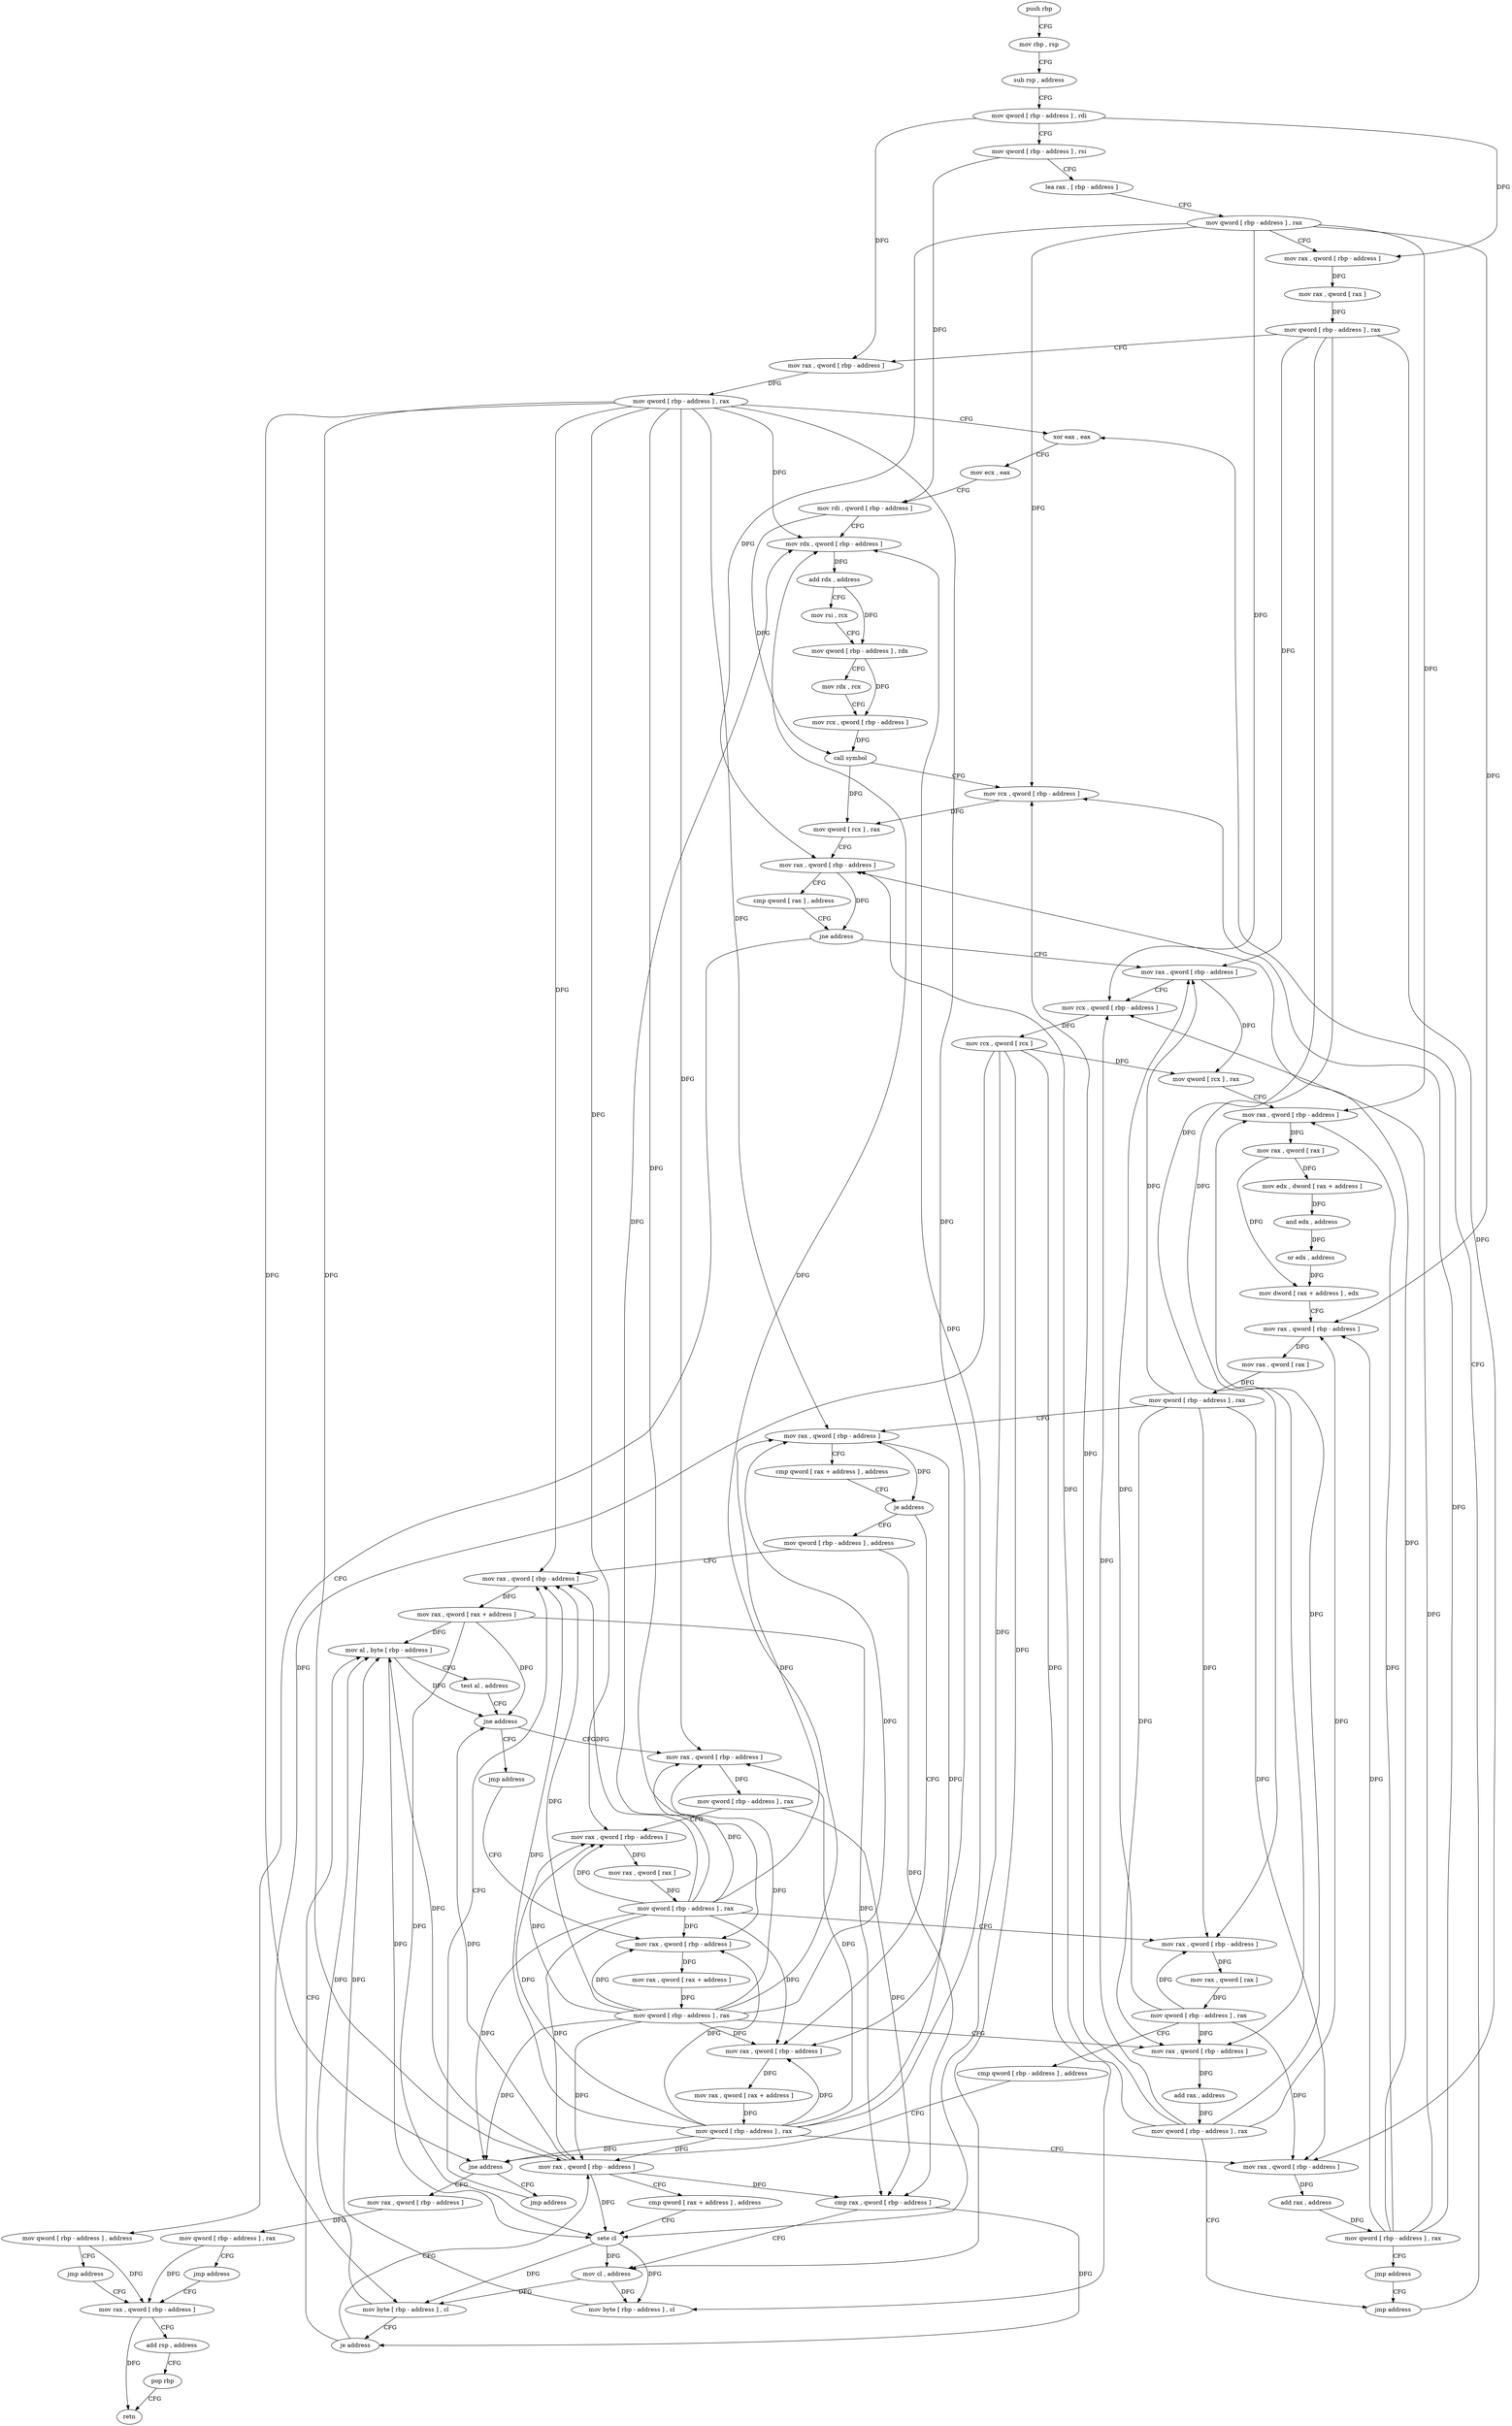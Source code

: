 digraph "func" {
"4268128" [label = "push rbp" ]
"4268129" [label = "mov rbp , rsp" ]
"4268132" [label = "sub rsp , address" ]
"4268136" [label = "mov qword [ rbp - address ] , rdi" ]
"4268140" [label = "mov qword [ rbp - address ] , rsi" ]
"4268144" [label = "lea rax , [ rbp - address ]" ]
"4268148" [label = "mov qword [ rbp - address ] , rax" ]
"4268152" [label = "mov rax , qword [ rbp - address ]" ]
"4268156" [label = "mov rax , qword [ rax ]" ]
"4268159" [label = "mov qword [ rbp - address ] , rax" ]
"4268163" [label = "mov rax , qword [ rbp - address ]" ]
"4268167" [label = "mov qword [ rbp - address ] , rax" ]
"4268171" [label = "xor eax , eax" ]
"4268243" [label = "mov rax , qword [ rbp - address ]" ]
"4268247" [label = "mov rcx , qword [ rbp - address ]" ]
"4268251" [label = "mov rcx , qword [ rcx ]" ]
"4268254" [label = "mov qword [ rcx ] , rax" ]
"4268257" [label = "mov rax , qword [ rbp - address ]" ]
"4268261" [label = "mov rax , qword [ rax ]" ]
"4268264" [label = "mov edx , dword [ rax + address ]" ]
"4268267" [label = "and edx , address" ]
"4268273" [label = "or edx , address" ]
"4268279" [label = "mov dword [ rax + address ] , edx" ]
"4268282" [label = "mov rax , qword [ rbp - address ]" ]
"4268286" [label = "mov rax , qword [ rax ]" ]
"4268289" [label = "mov qword [ rbp - address ] , rax" ]
"4268293" [label = "mov rax , qword [ rbp - address ]" ]
"4268297" [label = "cmp qword [ rax + address ] , address" ]
"4268302" [label = "je address" ]
"4268339" [label = "mov qword [ rbp - address ] , address" ]
"4268308" [label = "mov rax , qword [ rbp - address ]" ]
"4268230" [label = "mov qword [ rbp - address ] , address" ]
"4268238" [label = "jmp address" ]
"4268491" [label = "mov rax , qword [ rbp - address ]" ]
"4268347" [label = "mov rax , qword [ rbp - address ]" ]
"4268312" [label = "mov rax , qword [ rax + address ]" ]
"4268316" [label = "mov qword [ rbp - address ] , rax" ]
"4268320" [label = "mov rax , qword [ rbp - address ]" ]
"4268324" [label = "add rax , address" ]
"4268330" [label = "mov qword [ rbp - address ] , rax" ]
"4268334" [label = "jmp address" ]
"4268486" [label = "jmp address" ]
"4268495" [label = "add rsp , address" ]
"4268499" [label = "pop rbp" ]
"4268500" [label = "retn" ]
"4268385" [label = "mov al , byte [ rbp - address ]" ]
"4268388" [label = "test al , address" ]
"4268390" [label = "jne address" ]
"4268401" [label = "mov rax , qword [ rbp - address ]" ]
"4268396" [label = "jmp address" ]
"4268370" [label = "mov rax , qword [ rbp - address ]" ]
"4268374" [label = "cmp qword [ rax + address ] , address" ]
"4268379" [label = "sete cl" ]
"4268382" [label = "mov byte [ rbp - address ] , cl" ]
"4268405" [label = "mov qword [ rbp - address ] , rax" ]
"4268409" [label = "mov rax , qword [ rbp - address ]" ]
"4268413" [label = "mov rax , qword [ rax ]" ]
"4268416" [label = "mov qword [ rbp - address ] , rax" ]
"4268420" [label = "mov rax , qword [ rbp - address ]" ]
"4268424" [label = "mov rax , qword [ rax ]" ]
"4268427" [label = "mov qword [ rbp - address ] , rax" ]
"4268431" [label = "cmp qword [ rbp - address ] , address" ]
"4268436" [label = "jne address" ]
"4268455" [label = "jmp address" ]
"4268442" [label = "mov rax , qword [ rbp - address ]" ]
"4268460" [label = "mov rax , qword [ rbp - address ]" ]
"4268173" [label = "mov ecx , eax" ]
"4268175" [label = "mov rdi , qword [ rbp - address ]" ]
"4268179" [label = "mov rdx , qword [ rbp - address ]" ]
"4268183" [label = "add rdx , address" ]
"4268190" [label = "mov rsi , rcx" ]
"4268193" [label = "mov qword [ rbp - address ] , rdx" ]
"4268197" [label = "mov rdx , rcx" ]
"4268200" [label = "mov rcx , qword [ rbp - address ]" ]
"4268204" [label = "call symbol" ]
"4268209" [label = "mov rcx , qword [ rbp - address ]" ]
"4268213" [label = "mov qword [ rcx ] , rax" ]
"4268216" [label = "mov rax , qword [ rbp - address ]" ]
"4268220" [label = "cmp qword [ rax ] , address" ]
"4268224" [label = "jne address" ]
"4268446" [label = "mov qword [ rbp - address ] , rax" ]
"4268450" [label = "jmp address" ]
"4268464" [label = "mov rax , qword [ rax + address ]" ]
"4268468" [label = "mov qword [ rbp - address ] , rax" ]
"4268472" [label = "mov rax , qword [ rbp - address ]" ]
"4268476" [label = "add rax , address" ]
"4268482" [label = "mov qword [ rbp - address ] , rax" ]
"4268351" [label = "mov rax , qword [ rax + address ]" ]
"4268355" [label = "cmp rax , qword [ rbp - address ]" ]
"4268359" [label = "mov cl , address" ]
"4268361" [label = "mov byte [ rbp - address ] , cl" ]
"4268364" [label = "je address" ]
"4268128" -> "4268129" [ label = "CFG" ]
"4268129" -> "4268132" [ label = "CFG" ]
"4268132" -> "4268136" [ label = "CFG" ]
"4268136" -> "4268140" [ label = "CFG" ]
"4268136" -> "4268152" [ label = "DFG" ]
"4268136" -> "4268163" [ label = "DFG" ]
"4268140" -> "4268144" [ label = "CFG" ]
"4268140" -> "4268175" [ label = "DFG" ]
"4268144" -> "4268148" [ label = "CFG" ]
"4268148" -> "4268152" [ label = "CFG" ]
"4268148" -> "4268209" [ label = "DFG" ]
"4268148" -> "4268216" [ label = "DFG" ]
"4268148" -> "4268247" [ label = "DFG" ]
"4268148" -> "4268257" [ label = "DFG" ]
"4268148" -> "4268282" [ label = "DFG" ]
"4268152" -> "4268156" [ label = "DFG" ]
"4268156" -> "4268159" [ label = "DFG" ]
"4268159" -> "4268163" [ label = "CFG" ]
"4268159" -> "4268243" [ label = "DFG" ]
"4268159" -> "4268320" [ label = "DFG" ]
"4268159" -> "4268420" [ label = "DFG" ]
"4268159" -> "4268472" [ label = "DFG" ]
"4268163" -> "4268167" [ label = "DFG" ]
"4268167" -> "4268171" [ label = "CFG" ]
"4268167" -> "4268179" [ label = "DFG" ]
"4268167" -> "4268293" [ label = "DFG" ]
"4268167" -> "4268308" [ label = "DFG" ]
"4268167" -> "4268347" [ label = "DFG" ]
"4268167" -> "4268370" [ label = "DFG" ]
"4268167" -> "4268401" [ label = "DFG" ]
"4268167" -> "4268409" [ label = "DFG" ]
"4268167" -> "4268436" [ label = "DFG" ]
"4268167" -> "4268460" [ label = "DFG" ]
"4268171" -> "4268173" [ label = "CFG" ]
"4268243" -> "4268247" [ label = "CFG" ]
"4268243" -> "4268254" [ label = "DFG" ]
"4268247" -> "4268251" [ label = "DFG" ]
"4268251" -> "4268254" [ label = "DFG" ]
"4268251" -> "4268359" [ label = "DFG" ]
"4268251" -> "4268361" [ label = "DFG" ]
"4268251" -> "4268379" [ label = "DFG" ]
"4268251" -> "4268382" [ label = "DFG" ]
"4268254" -> "4268257" [ label = "CFG" ]
"4268257" -> "4268261" [ label = "DFG" ]
"4268261" -> "4268264" [ label = "DFG" ]
"4268261" -> "4268279" [ label = "DFG" ]
"4268264" -> "4268267" [ label = "DFG" ]
"4268267" -> "4268273" [ label = "DFG" ]
"4268273" -> "4268279" [ label = "DFG" ]
"4268279" -> "4268282" [ label = "CFG" ]
"4268282" -> "4268286" [ label = "DFG" ]
"4268286" -> "4268289" [ label = "DFG" ]
"4268289" -> "4268293" [ label = "CFG" ]
"4268289" -> "4268243" [ label = "DFG" ]
"4268289" -> "4268320" [ label = "DFG" ]
"4268289" -> "4268420" [ label = "DFG" ]
"4268289" -> "4268472" [ label = "DFG" ]
"4268293" -> "4268297" [ label = "CFG" ]
"4268293" -> "4268302" [ label = "DFG" ]
"4268297" -> "4268302" [ label = "CFG" ]
"4268302" -> "4268339" [ label = "CFG" ]
"4268302" -> "4268308" [ label = "CFG" ]
"4268339" -> "4268347" [ label = "CFG" ]
"4268339" -> "4268355" [ label = "DFG" ]
"4268308" -> "4268312" [ label = "DFG" ]
"4268230" -> "4268238" [ label = "CFG" ]
"4268230" -> "4268491" [ label = "DFG" ]
"4268238" -> "4268491" [ label = "CFG" ]
"4268491" -> "4268495" [ label = "CFG" ]
"4268491" -> "4268500" [ label = "DFG" ]
"4268347" -> "4268351" [ label = "DFG" ]
"4268312" -> "4268316" [ label = "DFG" ]
"4268316" -> "4268320" [ label = "CFG" ]
"4268316" -> "4268179" [ label = "DFG" ]
"4268316" -> "4268293" [ label = "DFG" ]
"4268316" -> "4268308" [ label = "DFG" ]
"4268316" -> "4268347" [ label = "DFG" ]
"4268316" -> "4268370" [ label = "DFG" ]
"4268316" -> "4268401" [ label = "DFG" ]
"4268316" -> "4268409" [ label = "DFG" ]
"4268316" -> "4268436" [ label = "DFG" ]
"4268316" -> "4268460" [ label = "DFG" ]
"4268320" -> "4268324" [ label = "DFG" ]
"4268324" -> "4268330" [ label = "DFG" ]
"4268330" -> "4268334" [ label = "CFG" ]
"4268330" -> "4268209" [ label = "DFG" ]
"4268330" -> "4268216" [ label = "DFG" ]
"4268330" -> "4268247" [ label = "DFG" ]
"4268330" -> "4268257" [ label = "DFG" ]
"4268330" -> "4268282" [ label = "DFG" ]
"4268334" -> "4268486" [ label = "CFG" ]
"4268486" -> "4268171" [ label = "CFG" ]
"4268495" -> "4268499" [ label = "CFG" ]
"4268499" -> "4268500" [ label = "CFG" ]
"4268385" -> "4268388" [ label = "CFG" ]
"4268385" -> "4268390" [ label = "DFG" ]
"4268385" -> "4268379" [ label = "DFG" ]
"4268388" -> "4268390" [ label = "CFG" ]
"4268390" -> "4268401" [ label = "CFG" ]
"4268390" -> "4268396" [ label = "CFG" ]
"4268401" -> "4268405" [ label = "DFG" ]
"4268396" -> "4268460" [ label = "CFG" ]
"4268370" -> "4268374" [ label = "CFG" ]
"4268370" -> "4268390" [ label = "DFG" ]
"4268370" -> "4268355" [ label = "DFG" ]
"4268370" -> "4268385" [ label = "DFG" ]
"4268370" -> "4268379" [ label = "DFG" ]
"4268374" -> "4268379" [ label = "CFG" ]
"4268379" -> "4268382" [ label = "DFG" ]
"4268379" -> "4268359" [ label = "DFG" ]
"4268379" -> "4268361" [ label = "DFG" ]
"4268382" -> "4268385" [ label = "DFG" ]
"4268405" -> "4268409" [ label = "CFG" ]
"4268405" -> "4268355" [ label = "DFG" ]
"4268409" -> "4268413" [ label = "DFG" ]
"4268413" -> "4268416" [ label = "DFG" ]
"4268416" -> "4268420" [ label = "CFG" ]
"4268416" -> "4268179" [ label = "DFG" ]
"4268416" -> "4268293" [ label = "DFG" ]
"4268416" -> "4268308" [ label = "DFG" ]
"4268416" -> "4268347" [ label = "DFG" ]
"4268416" -> "4268370" [ label = "DFG" ]
"4268416" -> "4268401" [ label = "DFG" ]
"4268416" -> "4268409" [ label = "DFG" ]
"4268416" -> "4268436" [ label = "DFG" ]
"4268416" -> "4268460" [ label = "DFG" ]
"4268420" -> "4268424" [ label = "DFG" ]
"4268424" -> "4268427" [ label = "DFG" ]
"4268427" -> "4268431" [ label = "CFG" ]
"4268427" -> "4268243" [ label = "DFG" ]
"4268427" -> "4268320" [ label = "DFG" ]
"4268427" -> "4268420" [ label = "DFG" ]
"4268427" -> "4268472" [ label = "DFG" ]
"4268431" -> "4268436" [ label = "CFG" ]
"4268436" -> "4268455" [ label = "CFG" ]
"4268436" -> "4268442" [ label = "CFG" ]
"4268455" -> "4268347" [ label = "CFG" ]
"4268442" -> "4268446" [ label = "DFG" ]
"4268460" -> "4268464" [ label = "DFG" ]
"4268173" -> "4268175" [ label = "CFG" ]
"4268175" -> "4268179" [ label = "CFG" ]
"4268175" -> "4268204" [ label = "DFG" ]
"4268179" -> "4268183" [ label = "DFG" ]
"4268183" -> "4268190" [ label = "CFG" ]
"4268183" -> "4268193" [ label = "DFG" ]
"4268190" -> "4268193" [ label = "CFG" ]
"4268193" -> "4268197" [ label = "CFG" ]
"4268193" -> "4268200" [ label = "DFG" ]
"4268197" -> "4268200" [ label = "CFG" ]
"4268200" -> "4268204" [ label = "DFG" ]
"4268204" -> "4268209" [ label = "CFG" ]
"4268204" -> "4268213" [ label = "DFG" ]
"4268209" -> "4268213" [ label = "DFG" ]
"4268213" -> "4268216" [ label = "CFG" ]
"4268216" -> "4268220" [ label = "CFG" ]
"4268216" -> "4268224" [ label = "DFG" ]
"4268220" -> "4268224" [ label = "CFG" ]
"4268224" -> "4268243" [ label = "CFG" ]
"4268224" -> "4268230" [ label = "CFG" ]
"4268446" -> "4268450" [ label = "CFG" ]
"4268446" -> "4268491" [ label = "DFG" ]
"4268450" -> "4268491" [ label = "CFG" ]
"4268464" -> "4268468" [ label = "DFG" ]
"4268468" -> "4268472" [ label = "CFG" ]
"4268468" -> "4268179" [ label = "DFG" ]
"4268468" -> "4268293" [ label = "DFG" ]
"4268468" -> "4268308" [ label = "DFG" ]
"4268468" -> "4268347" [ label = "DFG" ]
"4268468" -> "4268370" [ label = "DFG" ]
"4268468" -> "4268401" [ label = "DFG" ]
"4268468" -> "4268409" [ label = "DFG" ]
"4268468" -> "4268436" [ label = "DFG" ]
"4268468" -> "4268460" [ label = "DFG" ]
"4268472" -> "4268476" [ label = "DFG" ]
"4268476" -> "4268482" [ label = "DFG" ]
"4268482" -> "4268486" [ label = "CFG" ]
"4268482" -> "4268209" [ label = "DFG" ]
"4268482" -> "4268216" [ label = "DFG" ]
"4268482" -> "4268247" [ label = "DFG" ]
"4268482" -> "4268257" [ label = "DFG" ]
"4268482" -> "4268282" [ label = "DFG" ]
"4268351" -> "4268355" [ label = "DFG" ]
"4268351" -> "4268385" [ label = "DFG" ]
"4268351" -> "4268390" [ label = "DFG" ]
"4268351" -> "4268379" [ label = "DFG" ]
"4268355" -> "4268359" [ label = "CFG" ]
"4268355" -> "4268364" [ label = "DFG" ]
"4268359" -> "4268361" [ label = "DFG" ]
"4268359" -> "4268382" [ label = "DFG" ]
"4268361" -> "4268364" [ label = "CFG" ]
"4268361" -> "4268385" [ label = "DFG" ]
"4268364" -> "4268385" [ label = "CFG" ]
"4268364" -> "4268370" [ label = "CFG" ]
}
